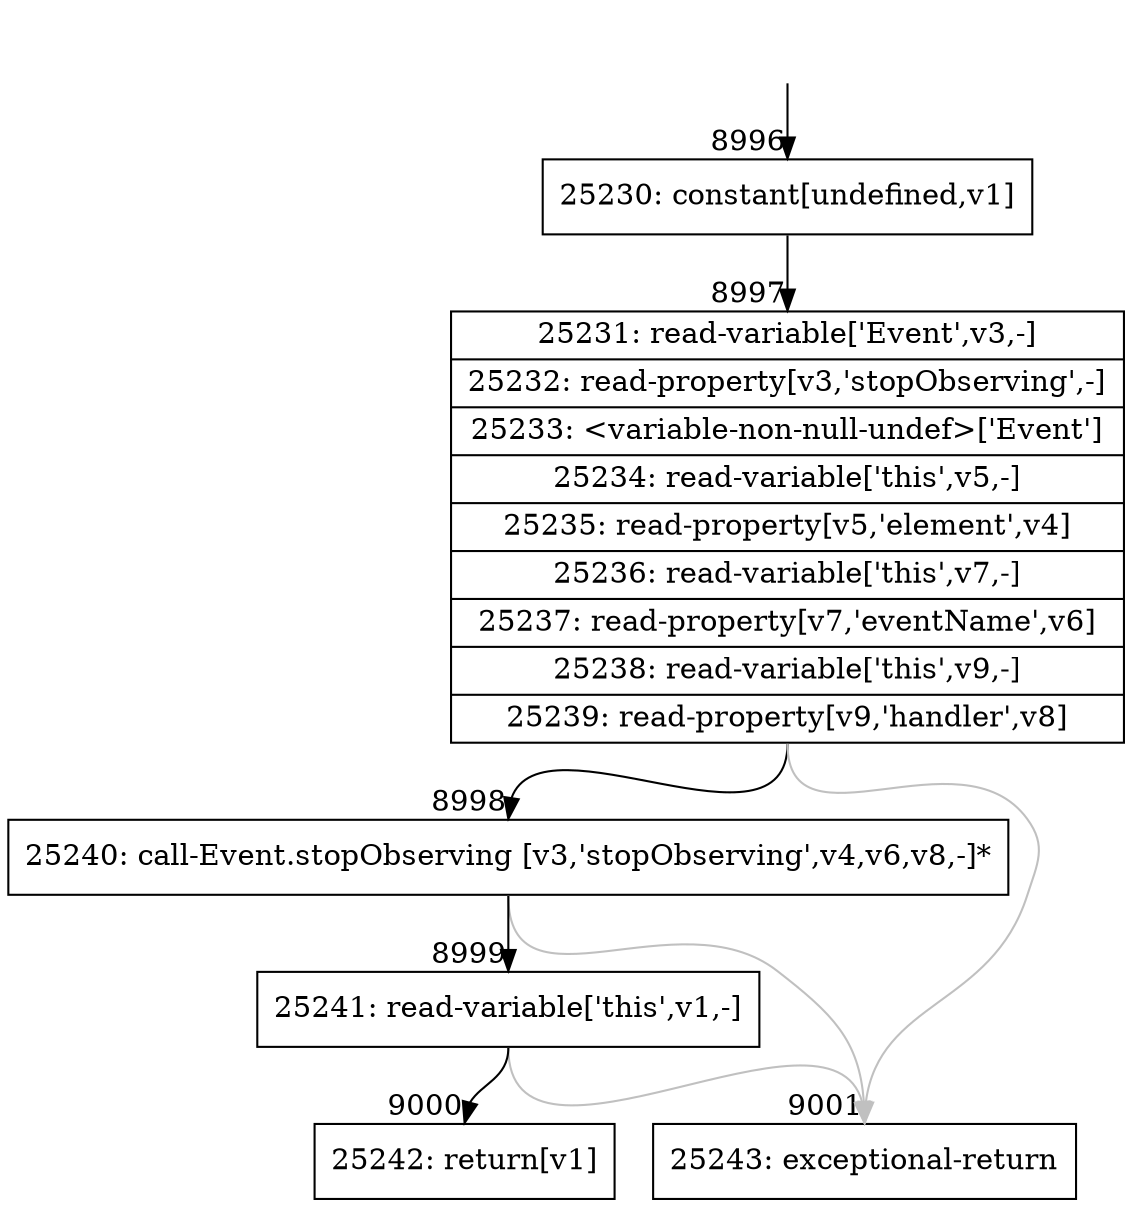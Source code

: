 digraph {
rankdir="TD"
BB_entry684[shape=none,label=""];
BB_entry684 -> BB8996 [tailport=s, headport=n, headlabel="    8996"]
BB8996 [shape=record label="{25230: constant[undefined,v1]}" ] 
BB8996 -> BB8997 [tailport=s, headport=n, headlabel="      8997"]
BB8997 [shape=record label="{25231: read-variable['Event',v3,-]|25232: read-property[v3,'stopObserving',-]|25233: \<variable-non-null-undef\>['Event']|25234: read-variable['this',v5,-]|25235: read-property[v5,'element',v4]|25236: read-variable['this',v7,-]|25237: read-property[v7,'eventName',v6]|25238: read-variable['this',v9,-]|25239: read-property[v9,'handler',v8]}" ] 
BB8997 -> BB8998 [tailport=s, headport=n, headlabel="      8998"]
BB8997 -> BB9001 [tailport=s, headport=n, color=gray, headlabel="      9001"]
BB8998 [shape=record label="{25240: call-Event.stopObserving [v3,'stopObserving',v4,v6,v8,-]*}" ] 
BB8998 -> BB8999 [tailport=s, headport=n, headlabel="      8999"]
BB8998 -> BB9001 [tailport=s, headport=n, color=gray]
BB8999 [shape=record label="{25241: read-variable['this',v1,-]}" ] 
BB8999 -> BB9000 [tailport=s, headport=n, headlabel="      9000"]
BB8999 -> BB9001 [tailport=s, headport=n, color=gray]
BB9000 [shape=record label="{25242: return[v1]}" ] 
BB9001 [shape=record label="{25243: exceptional-return}" ] 
//#$~ 7102
}
